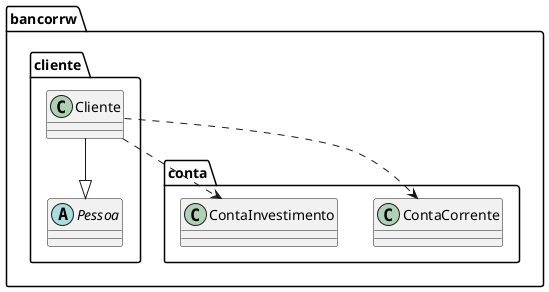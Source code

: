 @startuml
abstract class bancorrw.cliente.Pessoa
class bancorrw.cliente.Cliente
class bancorrw.conta.ContaCorrente
class bancorrw.conta.ContaInvestimento
bancorrw.cliente.Cliente --|> bancorrw.cliente.Pessoa
bancorrw.cliente.Cliente ..> bancorrw.conta.ContaCorrente
bancorrw.cliente.Cliente ..> bancorrw.conta.ContaInvestimento
@enduml
